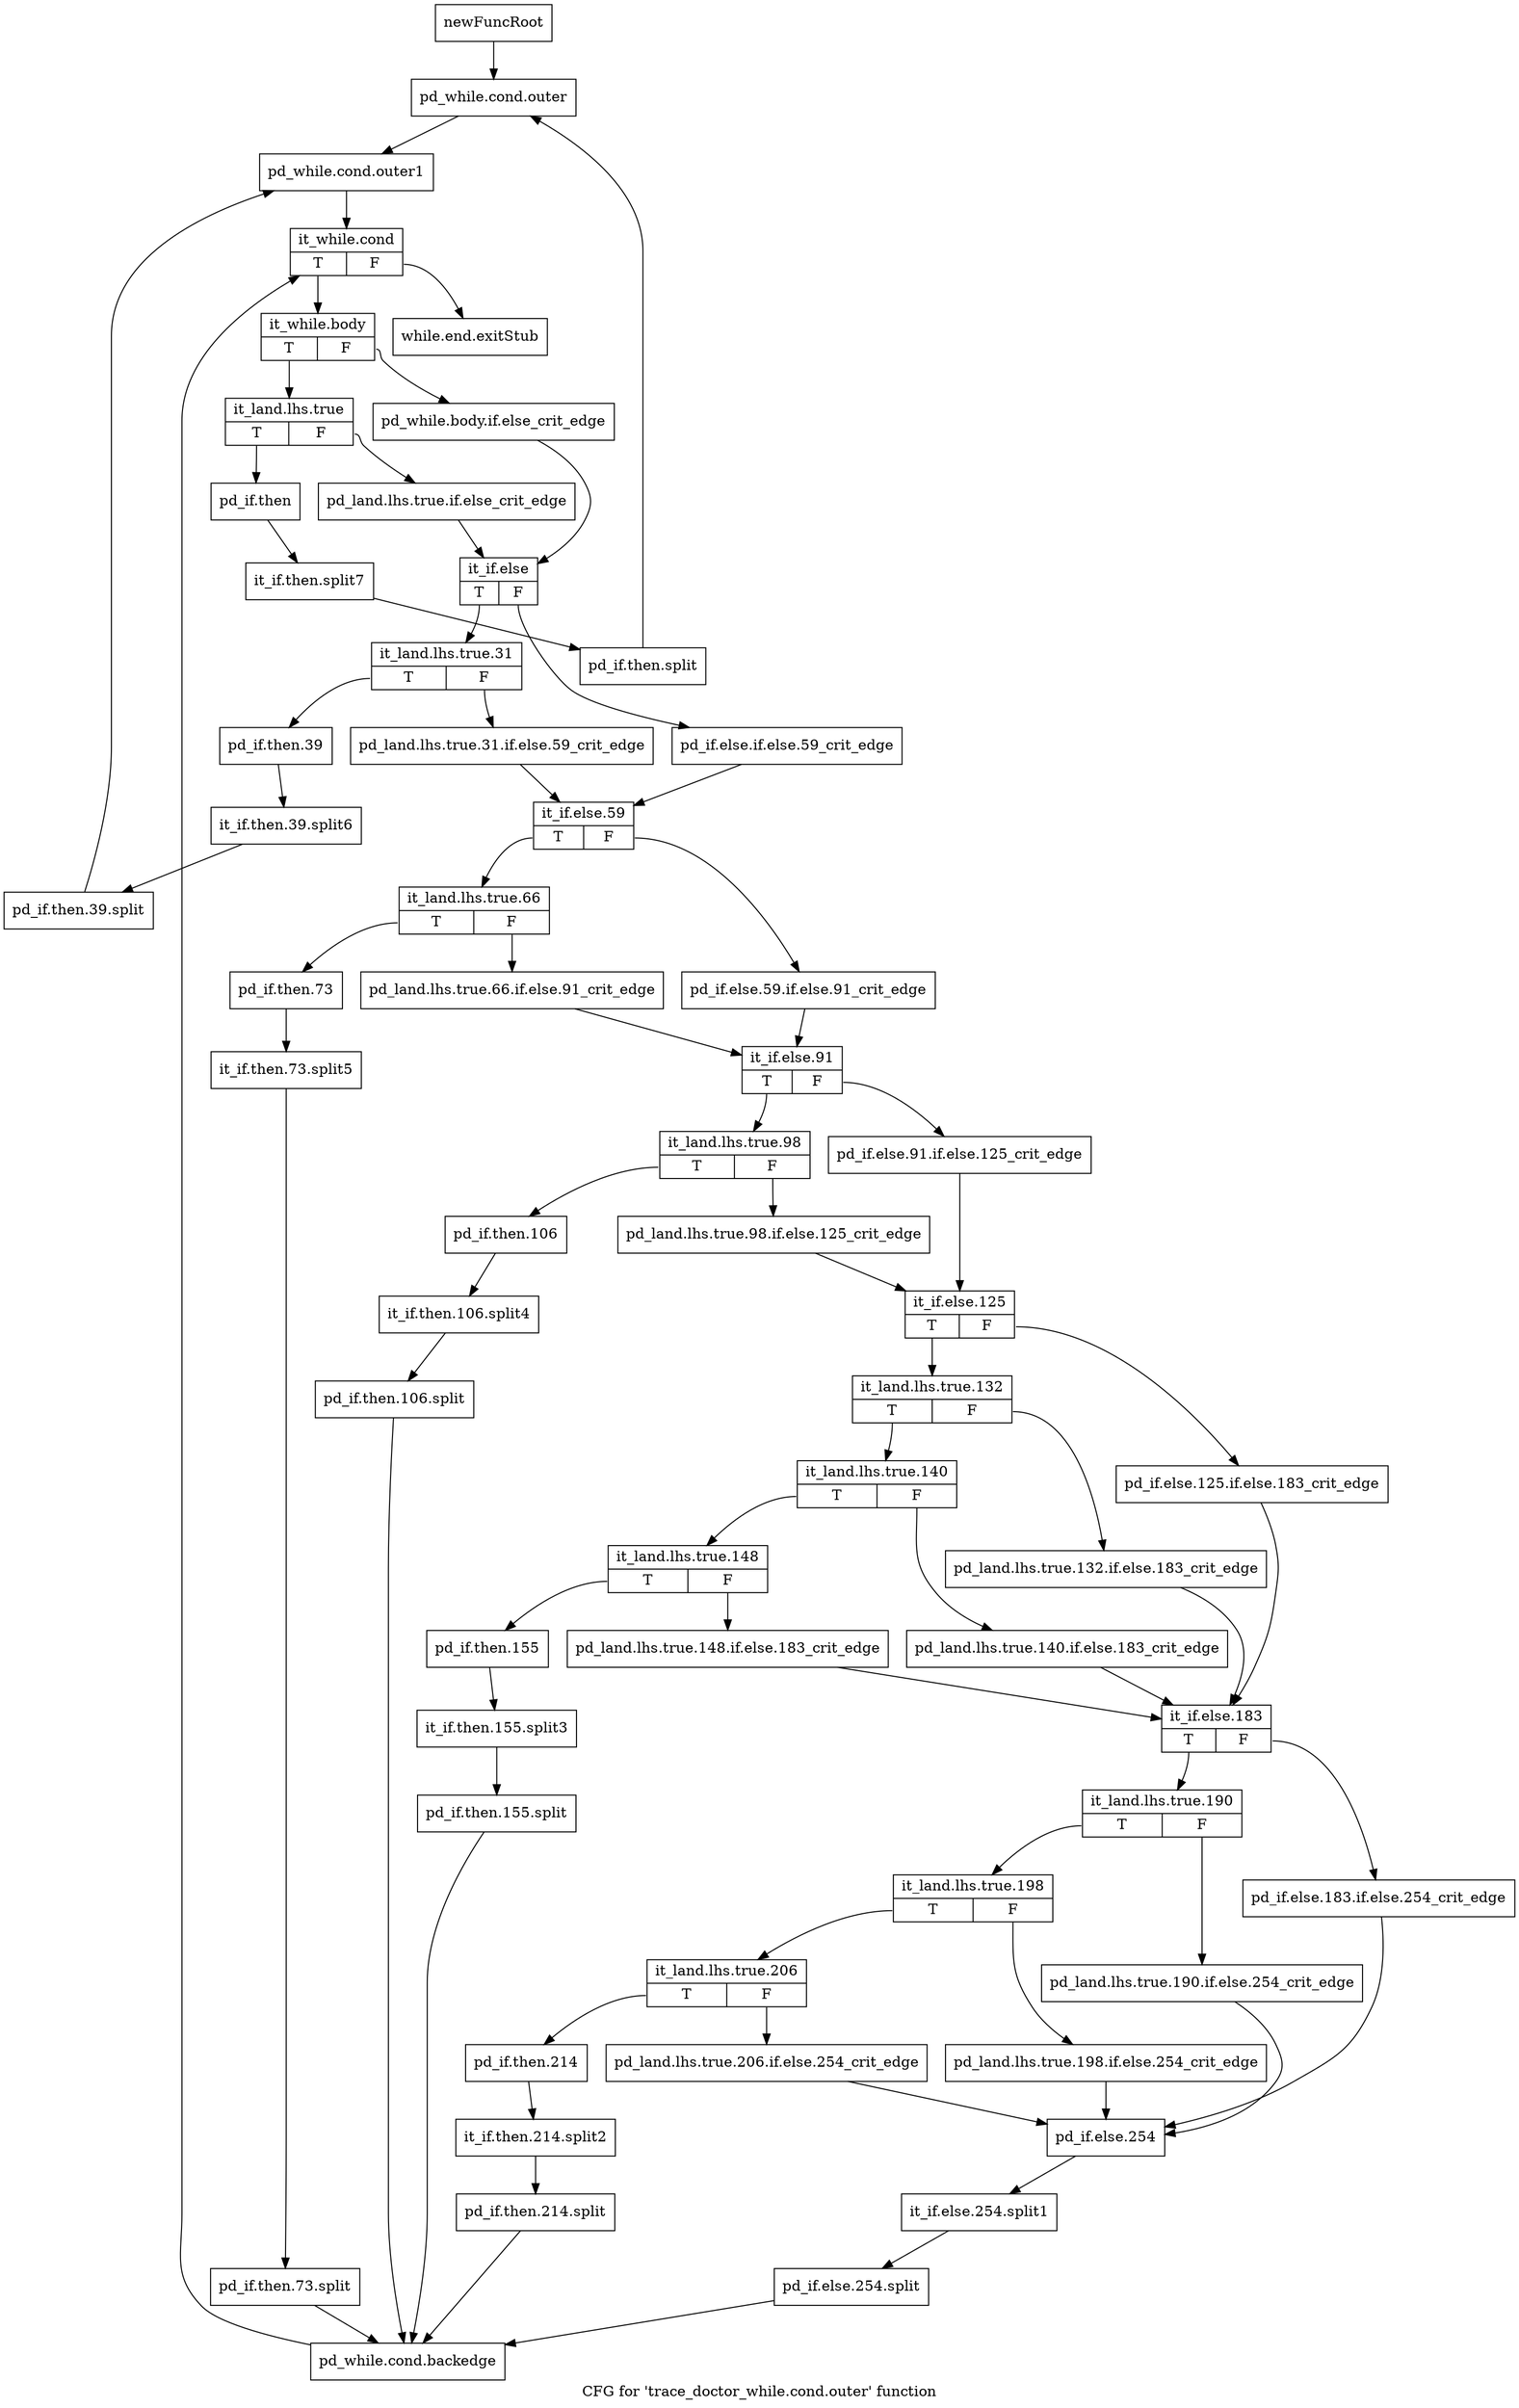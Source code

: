 digraph "CFG for 'trace_doctor_while.cond.outer' function" {
	label="CFG for 'trace_doctor_while.cond.outer' function";

	Node0x31abbb0 [shape=record,label="{newFuncRoot}"];
	Node0x31abbb0 -> Node0x31abc50;
	Node0x31abc00 [shape=record,label="{while.end.exitStub}"];
	Node0x31abc50 [shape=record,label="{pd_while.cond.outer}"];
	Node0x31abc50 -> Node0x31abca0;
	Node0x31abca0 [shape=record,label="{pd_while.cond.outer1}"];
	Node0x31abca0 -> Node0x31abcf0;
	Node0x31abcf0 [shape=record,label="{it_while.cond|{<s0>T|<s1>F}}"];
	Node0x31abcf0:s0 -> Node0x31abd40;
	Node0x31abcf0:s1 -> Node0x31abc00;
	Node0x31abd40 [shape=record,label="{it_while.body|{<s0>T|<s1>F}}"];
	Node0x31abd40:s0 -> Node0x31abde0;
	Node0x31abd40:s1 -> Node0x31abd90;
	Node0x31abd90 [shape=record,label="{pd_while.body.if.else_crit_edge}"];
	Node0x31abd90 -> Node0x31abe80;
	Node0x31abde0 [shape=record,label="{it_land.lhs.true|{<s0>T|<s1>F}}"];
	Node0x31abde0:s0 -> Node0x31ac970;
	Node0x31abde0:s1 -> Node0x31abe30;
	Node0x31abe30 [shape=record,label="{pd_land.lhs.true.if.else_crit_edge}"];
	Node0x31abe30 -> Node0x31abe80;
	Node0x31abe80 [shape=record,label="{it_if.else|{<s0>T|<s1>F}}"];
	Node0x31abe80:s0 -> Node0x31abf20;
	Node0x31abe80:s1 -> Node0x31abed0;
	Node0x31abed0 [shape=record,label="{pd_if.else.if.else.59_crit_edge}"];
	Node0x31abed0 -> Node0x31abfc0;
	Node0x31abf20 [shape=record,label="{it_land.lhs.true.31|{<s0>T|<s1>F}}"];
	Node0x31abf20:s0 -> Node0x31ac920;
	Node0x31abf20:s1 -> Node0x31abf70;
	Node0x31abf70 [shape=record,label="{pd_land.lhs.true.31.if.else.59_crit_edge}"];
	Node0x31abf70 -> Node0x31abfc0;
	Node0x31abfc0 [shape=record,label="{it_if.else.59|{<s0>T|<s1>F}}"];
	Node0x31abfc0:s0 -> Node0x31ac060;
	Node0x31abfc0:s1 -> Node0x31ac010;
	Node0x31ac010 [shape=record,label="{pd_if.else.59.if.else.91_crit_edge}"];
	Node0x31ac010 -> Node0x31ac100;
	Node0x31ac060 [shape=record,label="{it_land.lhs.true.66|{<s0>T|<s1>F}}"];
	Node0x31ac060:s0 -> Node0x31ac880;
	Node0x31ac060:s1 -> Node0x31ac0b0;
	Node0x31ac0b0 [shape=record,label="{pd_land.lhs.true.66.if.else.91_crit_edge}"];
	Node0x31ac0b0 -> Node0x31ac100;
	Node0x31ac100 [shape=record,label="{it_if.else.91|{<s0>T|<s1>F}}"];
	Node0x31ac100:s0 -> Node0x31ac1a0;
	Node0x31ac100:s1 -> Node0x31ac150;
	Node0x31ac150 [shape=record,label="{pd_if.else.91.if.else.125_crit_edge}"];
	Node0x31ac150 -> Node0x31ac240;
	Node0x31ac1a0 [shape=record,label="{it_land.lhs.true.98|{<s0>T|<s1>F}}"];
	Node0x31ac1a0:s0 -> Node0x31ac830;
	Node0x31ac1a0:s1 -> Node0x31ac1f0;
	Node0x31ac1f0 [shape=record,label="{pd_land.lhs.true.98.if.else.125_crit_edge}"];
	Node0x31ac1f0 -> Node0x31ac240;
	Node0x31ac240 [shape=record,label="{it_if.else.125|{<s0>T|<s1>F}}"];
	Node0x31ac240:s0 -> Node0x31ac2e0;
	Node0x31ac240:s1 -> Node0x31ac290;
	Node0x31ac290 [shape=record,label="{pd_if.else.125.if.else.183_crit_edge}"];
	Node0x31ac290 -> Node0x31ac4c0;
	Node0x31ac2e0 [shape=record,label="{it_land.lhs.true.132|{<s0>T|<s1>F}}"];
	Node0x31ac2e0:s0 -> Node0x31ac380;
	Node0x31ac2e0:s1 -> Node0x31ac330;
	Node0x31ac330 [shape=record,label="{pd_land.lhs.true.132.if.else.183_crit_edge}"];
	Node0x31ac330 -> Node0x31ac4c0;
	Node0x31ac380 [shape=record,label="{it_land.lhs.true.140|{<s0>T|<s1>F}}"];
	Node0x31ac380:s0 -> Node0x31ac420;
	Node0x31ac380:s1 -> Node0x31ac3d0;
	Node0x31ac3d0 [shape=record,label="{pd_land.lhs.true.140.if.else.183_crit_edge}"];
	Node0x31ac3d0 -> Node0x31ac4c0;
	Node0x31ac420 [shape=record,label="{it_land.lhs.true.148|{<s0>T|<s1>F}}"];
	Node0x31ac420:s0 -> Node0x31ac7e0;
	Node0x31ac420:s1 -> Node0x31ac470;
	Node0x31ac470 [shape=record,label="{pd_land.lhs.true.148.if.else.183_crit_edge}"];
	Node0x31ac470 -> Node0x31ac4c0;
	Node0x31ac4c0 [shape=record,label="{it_if.else.183|{<s0>T|<s1>F}}"];
	Node0x31ac4c0:s0 -> Node0x31ac560;
	Node0x31ac4c0:s1 -> Node0x31ac510;
	Node0x31ac510 [shape=record,label="{pd_if.else.183.if.else.254_crit_edge}"];
	Node0x31ac510 -> Node0x31ac740;
	Node0x31ac560 [shape=record,label="{it_land.lhs.true.190|{<s0>T|<s1>F}}"];
	Node0x31ac560:s0 -> Node0x31ac600;
	Node0x31ac560:s1 -> Node0x31ac5b0;
	Node0x31ac5b0 [shape=record,label="{pd_land.lhs.true.190.if.else.254_crit_edge}"];
	Node0x31ac5b0 -> Node0x31ac740;
	Node0x31ac600 [shape=record,label="{it_land.lhs.true.198|{<s0>T|<s1>F}}"];
	Node0x31ac600:s0 -> Node0x31ac6a0;
	Node0x31ac600:s1 -> Node0x31ac650;
	Node0x31ac650 [shape=record,label="{pd_land.lhs.true.198.if.else.254_crit_edge}"];
	Node0x31ac650 -> Node0x31ac740;
	Node0x31ac6a0 [shape=record,label="{it_land.lhs.true.206|{<s0>T|<s1>F}}"];
	Node0x31ac6a0:s0 -> Node0x31ac790;
	Node0x31ac6a0:s1 -> Node0x31ac6f0;
	Node0x31ac6f0 [shape=record,label="{pd_land.lhs.true.206.if.else.254_crit_edge}"];
	Node0x31ac6f0 -> Node0x31ac740;
	Node0x31ac740 [shape=record,label="{pd_if.else.254}"];
	Node0x31ac740 -> Node0x38b7500;
	Node0x38b7500 [shape=record,label="{it_if.else.254.split1}"];
	Node0x38b7500 -> Node0x38b7700;
	Node0x38b7700 [shape=record,label="{pd_if.else.254.split}"];
	Node0x38b7700 -> Node0x31ac8d0;
	Node0x31ac790 [shape=record,label="{pd_if.then.214}"];
	Node0x31ac790 -> Node0x3806630;
	Node0x3806630 [shape=record,label="{it_if.then.214.split2}"];
	Node0x3806630 -> Node0x38b5d40;
	Node0x38b5d40 [shape=record,label="{pd_if.then.214.split}"];
	Node0x38b5d40 -> Node0x31ac8d0;
	Node0x31ac7e0 [shape=record,label="{pd_if.then.155}"];
	Node0x31ac7e0 -> Node0x38a7110;
	Node0x38a7110 [shape=record,label="{it_if.then.155.split3}"];
	Node0x38a7110 -> Node0x38a7960;
	Node0x38a7960 [shape=record,label="{pd_if.then.155.split}"];
	Node0x38a7960 -> Node0x31ac8d0;
	Node0x31ac830 [shape=record,label="{pd_if.then.106}"];
	Node0x31ac830 -> Node0x38a7090;
	Node0x38a7090 [shape=record,label="{it_if.then.106.split4}"];
	Node0x38a7090 -> Node0x38a7290;
	Node0x38a7290 [shape=record,label="{pd_if.then.106.split}"];
	Node0x38a7290 -> Node0x31ac8d0;
	Node0x31ac880 [shape=record,label="{pd_if.then.73}"];
	Node0x31ac880 -> Node0x38a6990;
	Node0x38a6990 [shape=record,label="{it_if.then.73.split5}"];
	Node0x38a6990 -> Node0x38a6310;
	Node0x38a6310 [shape=record,label="{pd_if.then.73.split}"];
	Node0x38a6310 -> Node0x31ac8d0;
	Node0x31ac8d0 [shape=record,label="{pd_while.cond.backedge}"];
	Node0x31ac8d0 -> Node0x31abcf0;
	Node0x31ac920 [shape=record,label="{pd_if.then.39}"];
	Node0x31ac920 -> Node0x38a6010;
	Node0x38a6010 [shape=record,label="{it_if.then.39.split6}"];
	Node0x38a6010 -> Node0x38a6210;
	Node0x38a6210 [shape=record,label="{pd_if.then.39.split}"];
	Node0x38a6210 -> Node0x31abca0;
	Node0x31ac970 [shape=record,label="{pd_if.then}"];
	Node0x31ac970 -> Node0x38a56d0;
	Node0x38a56d0 [shape=record,label="{it_if.then.split7}"];
	Node0x38a56d0 -> Node0x38a5650;
	Node0x38a5650 [shape=record,label="{pd_if.then.split}"];
	Node0x38a5650 -> Node0x31abc50;
}

